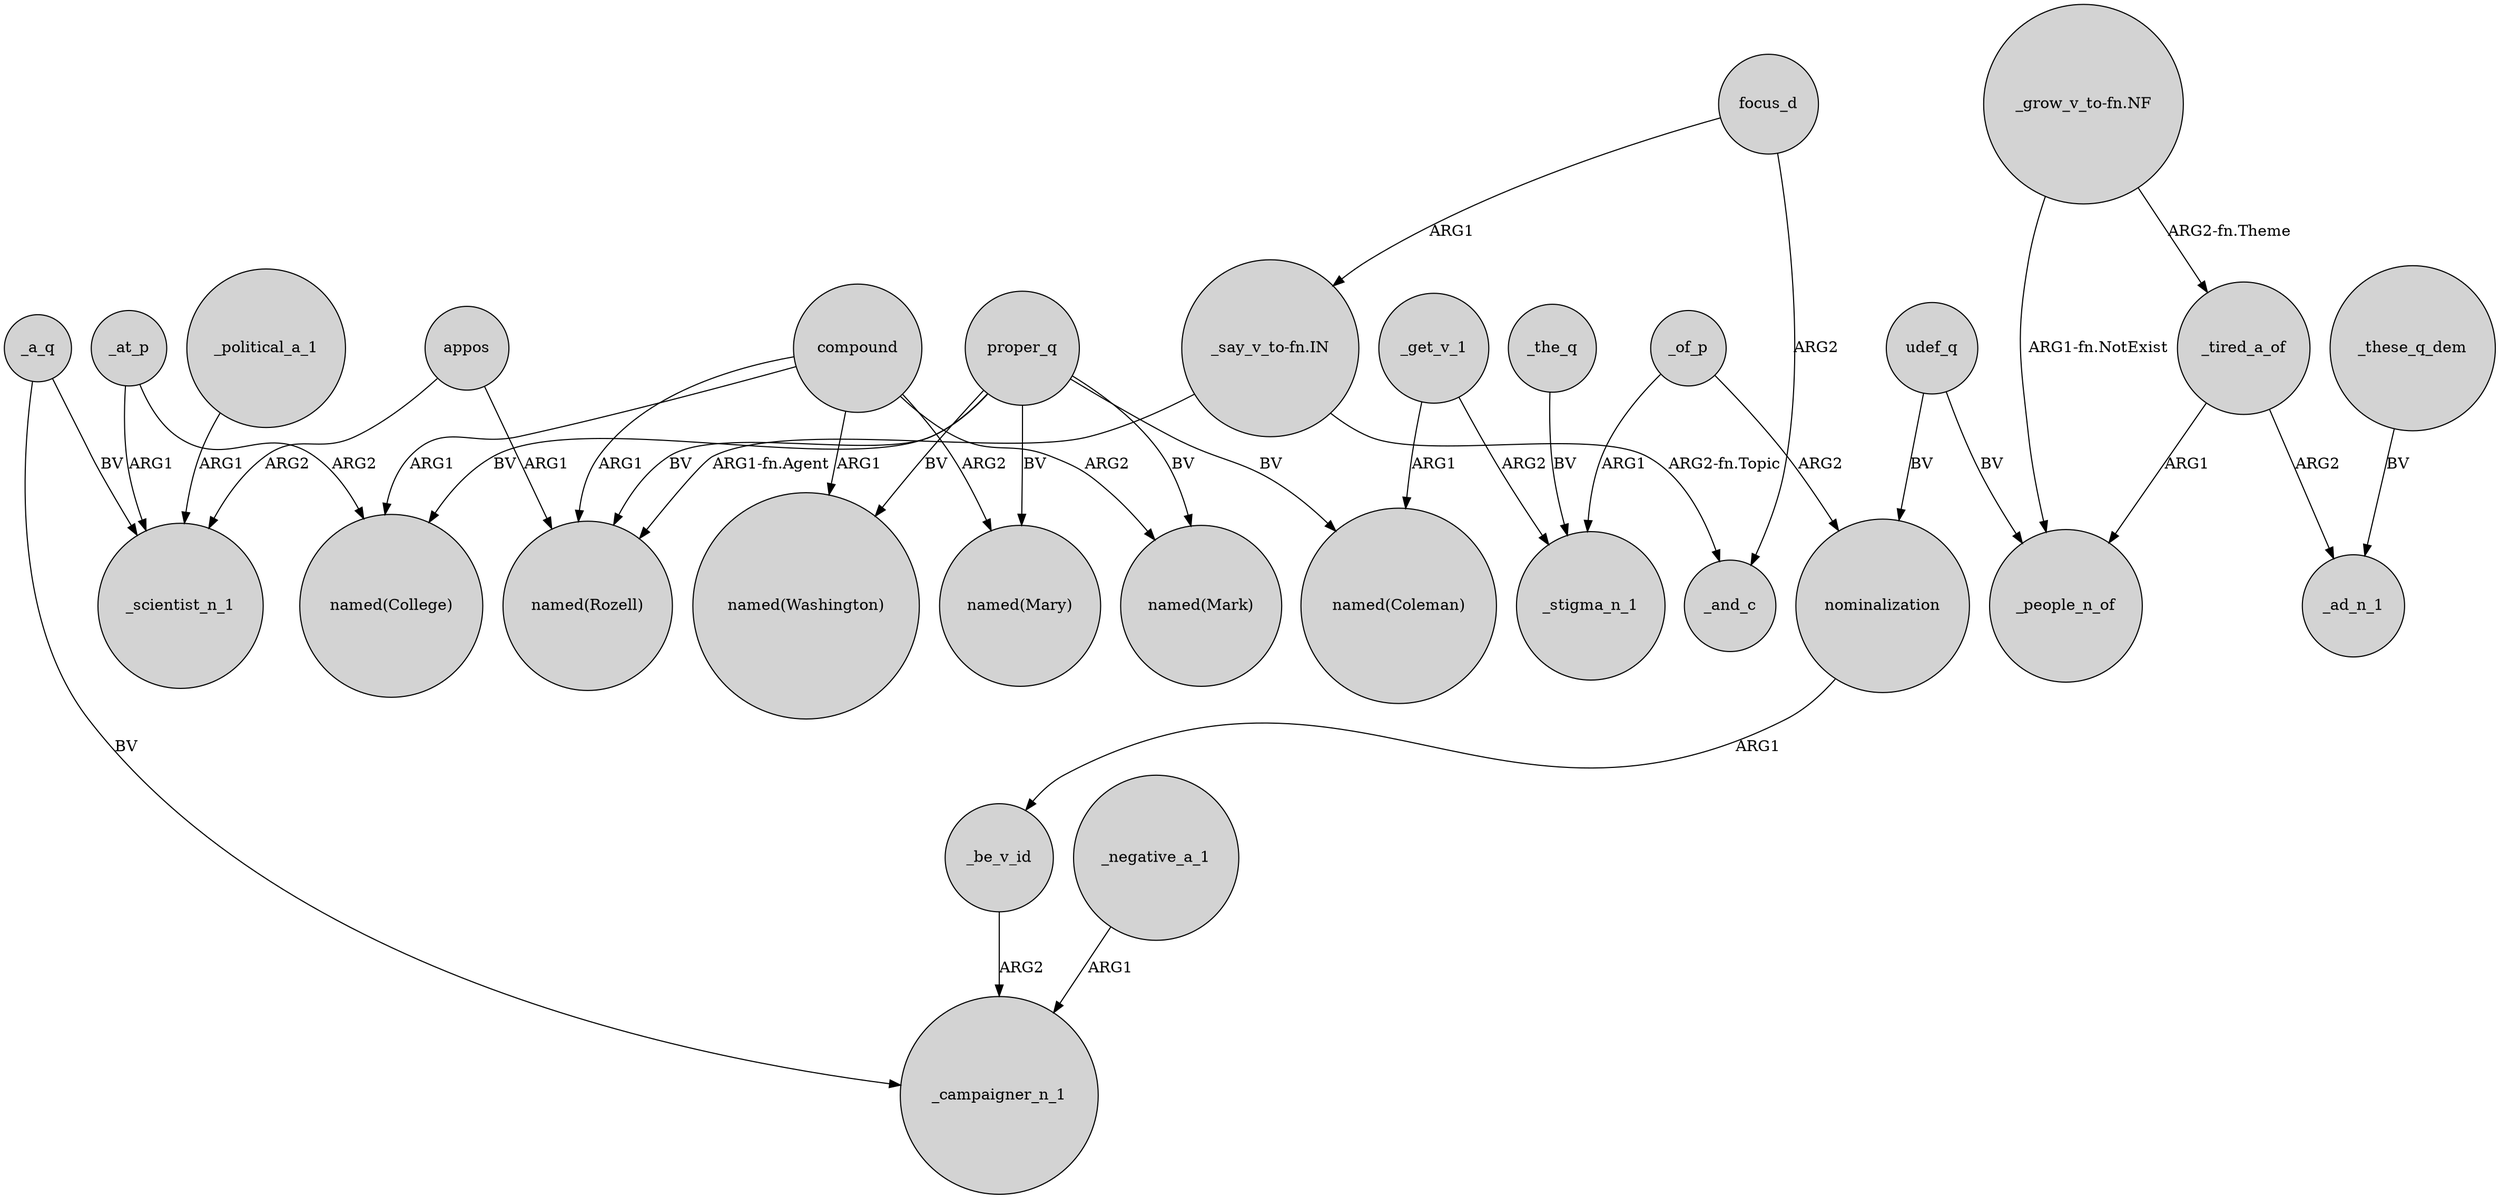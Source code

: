 digraph {
	node [shape=circle style=filled]
	_political_a_1 -> _scientist_n_1 [label=ARG1]
	_the_q -> _stigma_n_1 [label=BV]
	_get_v_1 -> "named(Coleman)" [label=ARG1]
	appos -> "named(Rozell)" [label=ARG1]
	_of_p -> _stigma_n_1 [label=ARG1]
	"_grow_v_to-fn.NF" -> _tired_a_of [label="ARG2-fn.Theme"]
	_these_q_dem -> _ad_n_1 [label=BV]
	_a_q -> _campaigner_n_1 [label=BV]
	compound -> "named(Mark)" [label=ARG2]
	appos -> _scientist_n_1 [label=ARG2]
	proper_q -> "named(Mary)" [label=BV]
	focus_d -> _and_c [label=ARG2]
	_at_p -> _scientist_n_1 [label=ARG1]
	"_say_v_to-fn.IN" -> "named(Rozell)" [label="ARG1-fn.Agent"]
	proper_q -> "named(Washington)" [label=BV]
	_get_v_1 -> _stigma_n_1 [label=ARG2]
	proper_q -> "named(Mark)" [label=BV]
	proper_q -> "named(Rozell)" [label=BV]
	udef_q -> _people_n_of [label=BV]
	_tired_a_of -> _ad_n_1 [label=ARG2]
	_be_v_id -> _campaigner_n_1 [label=ARG2]
	compound -> "named(Rozell)" [label=ARG1]
	"_grow_v_to-fn.NF" -> _people_n_of [label="ARG1-fn.NotExist"]
	_of_p -> nominalization [label=ARG2]
	proper_q -> "named(College)" [label=BV]
	nominalization -> _be_v_id [label=ARG1]
	"_say_v_to-fn.IN" -> _and_c [label="ARG2-fn.Topic"]
	udef_q -> nominalization [label=BV]
	compound -> "named(Mary)" [label=ARG2]
	compound -> "named(Washington)" [label=ARG1]
	_negative_a_1 -> _campaigner_n_1 [label=ARG1]
	_a_q -> _scientist_n_1 [label=BV]
	proper_q -> "named(Coleman)" [label=BV]
	_at_p -> "named(College)" [label=ARG2]
	_tired_a_of -> _people_n_of [label=ARG1]
	compound -> "named(College)" [label=ARG1]
	focus_d -> "_say_v_to-fn.IN" [label=ARG1]
}
